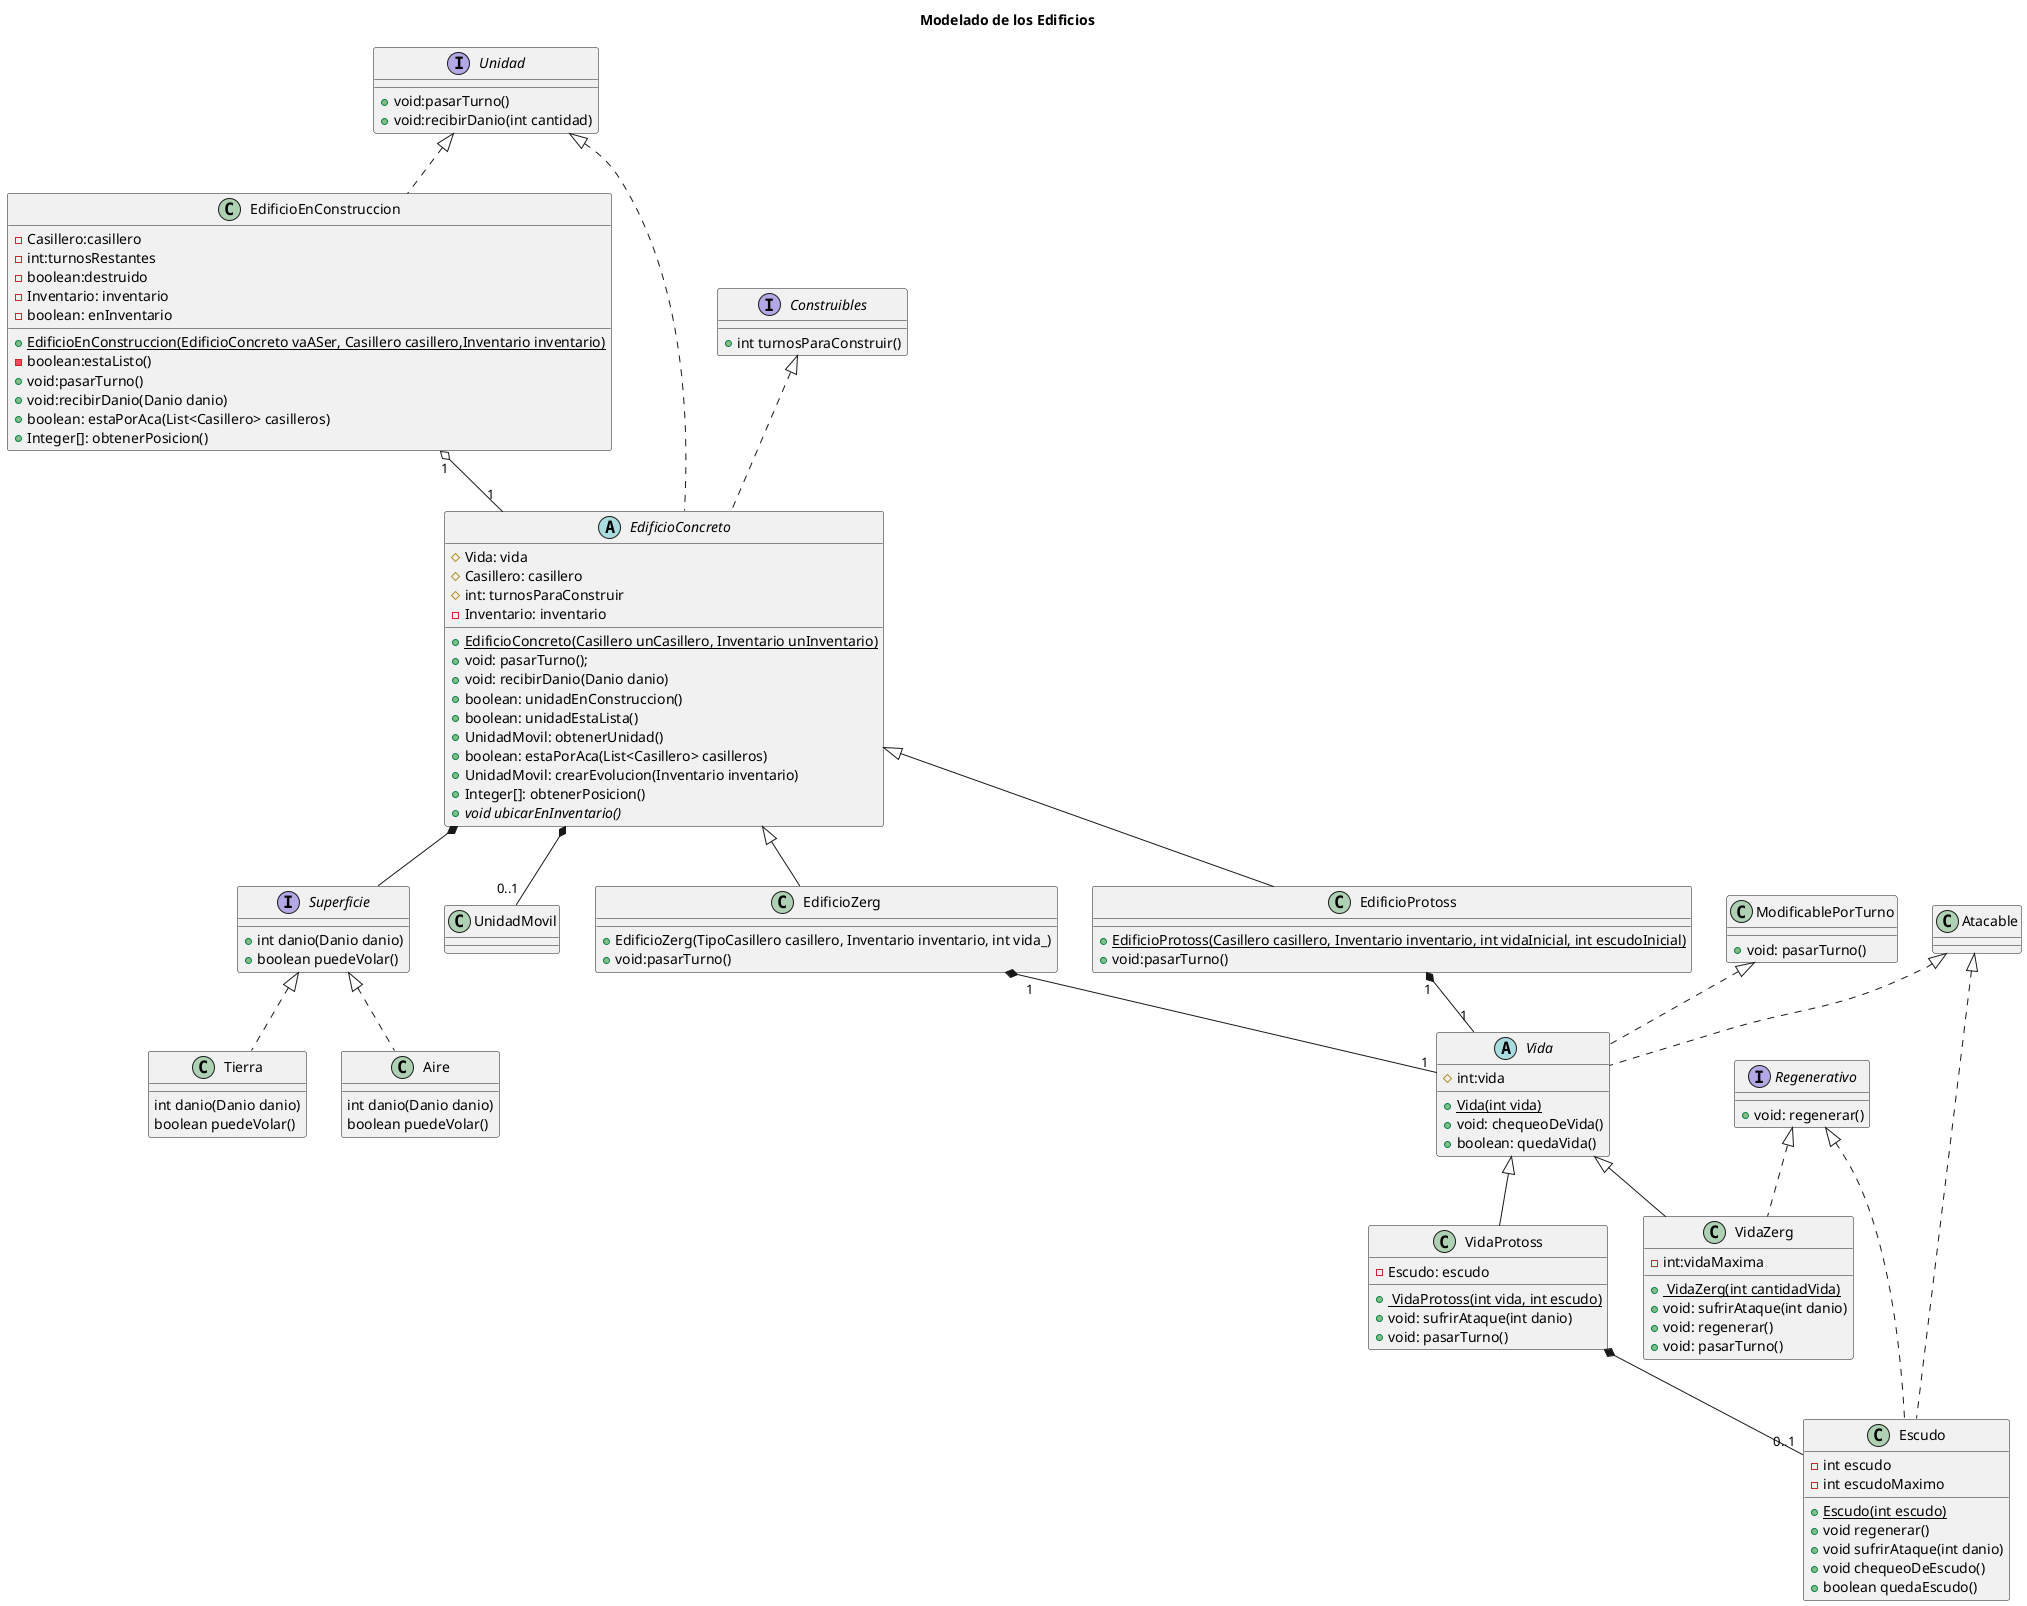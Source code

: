 @startuml
title Modelado de los Edificios

interface Unidad {
 + void:pasarTurno()
 + void:recibirDanio(int cantidad)
}


interface Construibles {
+int turnosParaConstruir()
}
abstract class  EdificioConcreto{
# Vida: vida
# Casillero: casillero
# int: turnosParaConstruir
 -Inventario: inventario

+<u>EdificioConcreto(Casillero unCasillero, Inventario unInventario)
+ void: pasarTurno();
+ void: recibirDanio(Danio danio)
+ boolean: unidadEnConstruccion()
+ boolean: unidadEstaLista()
+  UnidadMovil: obtenerUnidad()
+ boolean: estaPorAca(List<Casillero> casilleros)
+ UnidadMovil: crearEvolucion(Inventario inventario)
+ Integer[]: obtenerPosicion()
+ {abstract} void ubicarEnInventario()
}



class EdificioEnConstruccion{
 /'- Unidad:vaASer'/
 - Casillero:casillero
 - int:turnosRestantes
 - boolean:destruido
 -Inventario: inventario
 -boolean: enInventario

 + <u>EdificioEnConstruccion(EdificioConcreto vaASer, Casillero casillero,Inventario inventario)
 - boolean:estaListo()
 + void:pasarTurno()
 + void:recibirDanio(Danio danio)
 + boolean: estaPorAca(List<Casillero> casilleros)
 +Integer[]: obtenerPosicion()
}

class EdificioZerg{
 + EdificioZerg(TipoCasillero casillero, Inventario inventario, int vida_)
 + void:pasarTurno()
}

class EdificioProtoss{
 + <u>EdificioProtoss(Casillero casillero, Inventario inventario, int vidaInicial, int escudoInicial)
 + void:pasarTurno()
}

abstract class Vida{
#int:vida

+<u>Vida(int vida)
+void: chequeoDeVida()
+boolean: quedaVida()
}
class VidaZerg{
-int:vidaMaxima

+<u> VidaZerg(int cantidadVida)
+ void: sufrirAtaque(int danio)
+ void: regenerar()
+ void: pasarTurno()
}

class VidaProtoss{
-Escudo: escudo

+<u> VidaProtoss(int vida, int escudo)
+ void: sufrirAtaque(int danio)
+ void: pasarTurno()

}


interface Regenerativo{
+void: regenerar()
}

class Escudo{
-int escudo
-int escudoMaximo

+<u>Escudo(int escudo)
+ void regenerar()
+ void sufrirAtaque(int danio)
+ void chequeoDeEscudo()
+ boolean quedaEscudo()
}

interface Superficie{
+ int danio(Danio danio)
+ boolean puedeVolar()
}
class Tierra{
 int danio(Danio danio)
 boolean puedeVolar()
}
class Aire{
int danio(Danio danio)
boolean puedeVolar()
}


class ModificablePorTurno{
+void: pasarTurno()
}


class UnidadMovil{}

Superficie <|.. Tierra
Superficie <|.. Aire


Vida <|-- VidaProtoss
Vida <|-- VidaZerg
Regenerativo <|.. VidaZerg
Atacable <|.. Vida
ModificablePorTurno <|.. Vida

VidaProtoss *-- "0..1"Escudo
Regenerativo <|.. Escudo
Atacable <|.. Escudo

EdificioProtoss "1" *-- "1"Vida
EdificioZerg "1"*-- "1"Vida

Construibles <|.. EdificioConcreto
Unidad <|.. EdificioConcreto
Unidad <|.. EdificioEnConstruccion
EdificioConcreto <|-- EdificioZerg
EdificioConcreto <|-- EdificioProtoss
EdificioConcreto *-- Superficie
EdificioConcreto *-- "0..1"UnidadMovil
EdificioEnConstruccion "1" o-- "1" EdificioConcreto
@enduml